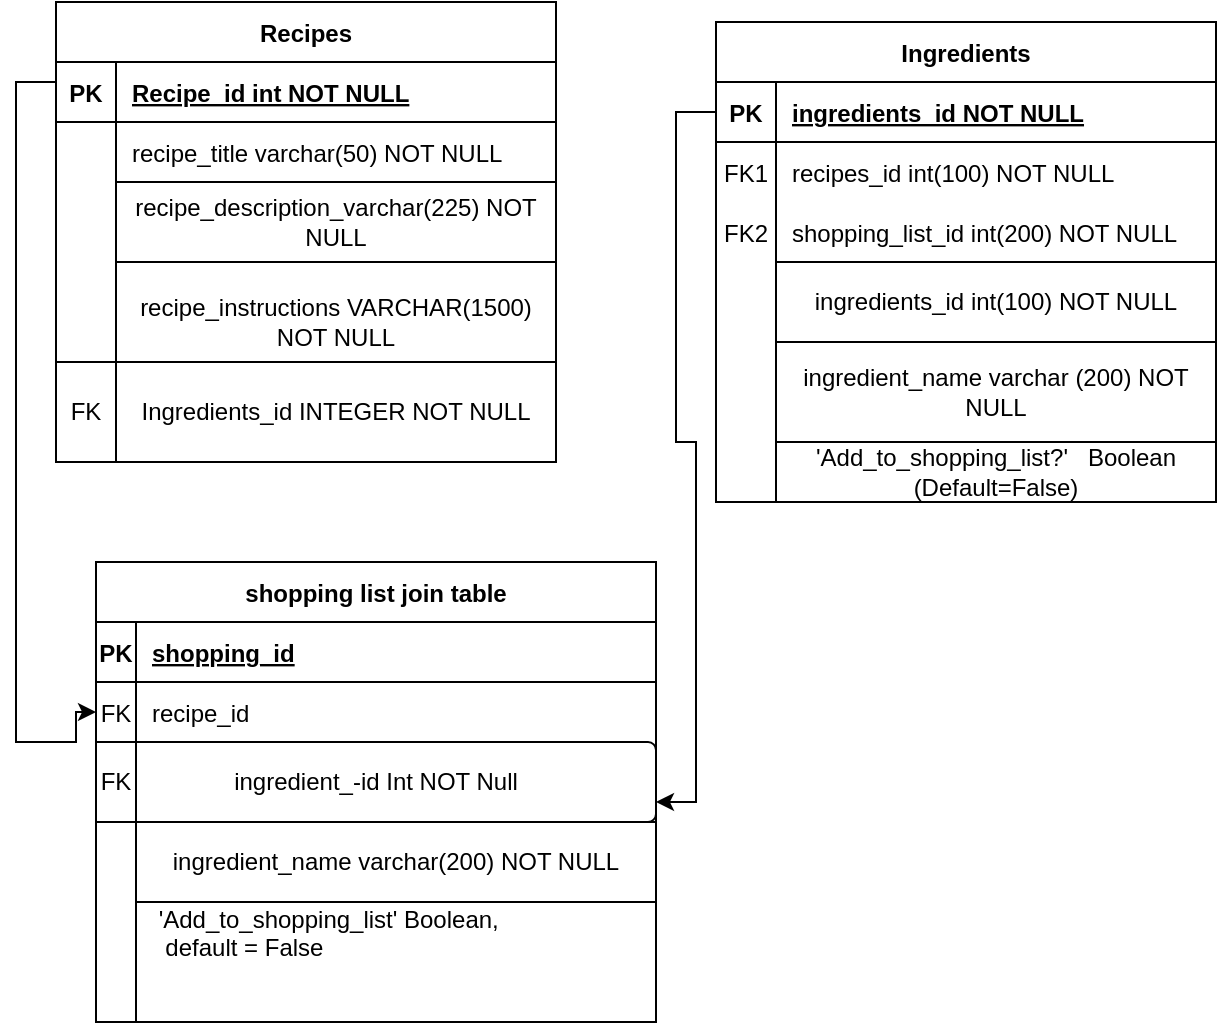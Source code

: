 <mxfile version="16.5.1" type="device"><diagram id="R2lEEEUBdFMjLlhIrx00" name="Page-1"><mxGraphModel dx="1038" dy="641" grid="1" gridSize="10" guides="1" tooltips="1" connect="1" arrows="1" fold="1" page="1" pageScale="1" pageWidth="850" pageHeight="1100" math="0" shadow="0" extFonts="Permanent Marker^https://fonts.googleapis.com/css?family=Permanent+Marker"><root><mxCell id="0"/><mxCell id="1" parent="0"/><mxCell id="C-vyLk0tnHw3VtMMgP7b-2" value="Ingredients" style="shape=table;startSize=30;container=1;collapsible=1;childLayout=tableLayout;fixedRows=1;rowLines=0;fontStyle=1;align=center;resizeLast=1;" parent="1" vertex="1"><mxGeometry x="450" y="130" width="250" height="240" as="geometry"/></mxCell><mxCell id="C-vyLk0tnHw3VtMMgP7b-3" value="" style="shape=partialRectangle;collapsible=0;dropTarget=0;pointerEvents=0;fillColor=none;points=[[0,0.5],[1,0.5]];portConstraint=eastwest;top=0;left=0;right=0;bottom=1;" parent="C-vyLk0tnHw3VtMMgP7b-2" vertex="1"><mxGeometry y="30" width="250" height="30" as="geometry"/></mxCell><mxCell id="C-vyLk0tnHw3VtMMgP7b-4" value="PK" style="shape=partialRectangle;overflow=hidden;connectable=0;fillColor=none;top=0;left=0;bottom=0;right=0;fontStyle=1;" parent="C-vyLk0tnHw3VtMMgP7b-3" vertex="1"><mxGeometry width="30" height="30" as="geometry"><mxRectangle width="30" height="30" as="alternateBounds"/></mxGeometry></mxCell><mxCell id="C-vyLk0tnHw3VtMMgP7b-5" value="ingredients_id NOT NULL" style="shape=partialRectangle;overflow=hidden;connectable=0;fillColor=none;top=0;left=0;bottom=0;right=0;align=left;spacingLeft=6;fontStyle=5;" parent="C-vyLk0tnHw3VtMMgP7b-3" vertex="1"><mxGeometry x="30" width="220" height="30" as="geometry"><mxRectangle width="220" height="30" as="alternateBounds"/></mxGeometry></mxCell><mxCell id="C-vyLk0tnHw3VtMMgP7b-6" value="" style="shape=partialRectangle;collapsible=0;dropTarget=0;pointerEvents=0;fillColor=none;points=[[0,0.5],[1,0.5]];portConstraint=eastwest;top=0;left=0;right=0;bottom=0;" parent="C-vyLk0tnHw3VtMMgP7b-2" vertex="1"><mxGeometry y="60" width="250" height="30" as="geometry"/></mxCell><mxCell id="C-vyLk0tnHw3VtMMgP7b-7" value="FK1" style="shape=partialRectangle;overflow=hidden;connectable=0;fillColor=none;top=0;left=0;bottom=0;right=0;" parent="C-vyLk0tnHw3VtMMgP7b-6" vertex="1"><mxGeometry width="30" height="30" as="geometry"><mxRectangle width="30" height="30" as="alternateBounds"/></mxGeometry></mxCell><mxCell id="C-vyLk0tnHw3VtMMgP7b-8" value="recipes_id int(100) NOT NULL" style="shape=partialRectangle;overflow=hidden;connectable=0;fillColor=none;top=0;left=0;bottom=0;right=0;align=left;spacingLeft=6;" parent="C-vyLk0tnHw3VtMMgP7b-6" vertex="1"><mxGeometry x="30" width="220" height="30" as="geometry"><mxRectangle width="220" height="30" as="alternateBounds"/></mxGeometry></mxCell><mxCell id="C-vyLk0tnHw3VtMMgP7b-9" value="" style="shape=partialRectangle;collapsible=0;dropTarget=0;pointerEvents=0;fillColor=none;points=[[0,0.5],[1,0.5]];portConstraint=eastwest;top=0;left=0;right=0;bottom=0;" parent="C-vyLk0tnHw3VtMMgP7b-2" vertex="1"><mxGeometry y="90" width="250" height="30" as="geometry"/></mxCell><mxCell id="C-vyLk0tnHw3VtMMgP7b-10" value="FK2" style="shape=partialRectangle;overflow=hidden;connectable=0;fillColor=none;top=0;left=0;bottom=0;right=0;" parent="C-vyLk0tnHw3VtMMgP7b-9" vertex="1"><mxGeometry width="30" height="30" as="geometry"><mxRectangle width="30" height="30" as="alternateBounds"/></mxGeometry></mxCell><mxCell id="C-vyLk0tnHw3VtMMgP7b-11" value="shopping_list_id int(200) NOT NULL" style="shape=partialRectangle;overflow=hidden;connectable=0;fillColor=none;top=0;left=0;bottom=0;right=0;align=left;spacingLeft=6;" parent="C-vyLk0tnHw3VtMMgP7b-9" vertex="1"><mxGeometry x="30" width="220" height="30" as="geometry"><mxRectangle width="220" height="30" as="alternateBounds"/></mxGeometry></mxCell><mxCell id="99eT8ln6TL_HYYH-qgrW-30" style="edgeStyle=orthogonalEdgeStyle;rounded=0;orthogonalLoop=1;jettySize=auto;html=1;exitX=0;exitY=1;exitDx=0;exitDy=0;entryX=0;entryY=0.5;entryDx=0;entryDy=0;exitPerimeter=0;" parent="1" source="C-vyLk0tnHw3VtMMgP7b-27" target="99eT8ln6TL_HYYH-qgrW-19" edge="1"><mxGeometry relative="1" as="geometry"><mxPoint x="130" y="560" as="targetPoint"/><Array as="points"><mxPoint x="120" y="160"/><mxPoint x="100" y="160"/><mxPoint x="100" y="490"/><mxPoint x="130" y="490"/></Array></mxGeometry></mxCell><mxCell id="C-vyLk0tnHw3VtMMgP7b-23" value="Recipes" style="shape=table;startSize=30;container=1;collapsible=1;childLayout=tableLayout;fixedRows=1;rowLines=0;fontStyle=1;align=center;resizeLast=1;" parent="1" vertex="1"><mxGeometry x="120" y="120" width="250" height="230" as="geometry"/></mxCell><mxCell id="C-vyLk0tnHw3VtMMgP7b-24" value="" style="shape=partialRectangle;collapsible=0;dropTarget=0;pointerEvents=0;fillColor=none;points=[[0,0.5],[1,0.5]];portConstraint=eastwest;top=0;left=0;right=0;bottom=1;" parent="C-vyLk0tnHw3VtMMgP7b-23" vertex="1"><mxGeometry y="30" width="250" height="30" as="geometry"/></mxCell><mxCell id="C-vyLk0tnHw3VtMMgP7b-25" value="PK" style="shape=partialRectangle;overflow=hidden;connectable=0;fillColor=none;top=0;left=0;bottom=0;right=0;fontStyle=1;" parent="C-vyLk0tnHw3VtMMgP7b-24" vertex="1"><mxGeometry width="30" height="30" as="geometry"><mxRectangle width="30" height="30" as="alternateBounds"/></mxGeometry></mxCell><mxCell id="C-vyLk0tnHw3VtMMgP7b-26" value="Recipe_id int NOT NULL " style="shape=partialRectangle;overflow=hidden;connectable=0;fillColor=none;top=0;left=0;bottom=0;right=0;align=left;spacingLeft=6;fontStyle=5;" parent="C-vyLk0tnHw3VtMMgP7b-24" vertex="1"><mxGeometry x="30" width="220" height="30" as="geometry"><mxRectangle width="220" height="30" as="alternateBounds"/></mxGeometry></mxCell><mxCell id="C-vyLk0tnHw3VtMMgP7b-27" value="" style="shape=partialRectangle;collapsible=0;dropTarget=0;pointerEvents=0;fillColor=none;points=[[0,0.5],[1,0.5]];portConstraint=eastwest;top=0;left=0;right=0;bottom=0;" parent="C-vyLk0tnHw3VtMMgP7b-23" vertex="1"><mxGeometry y="60" width="250" height="30" as="geometry"/></mxCell><mxCell id="C-vyLk0tnHw3VtMMgP7b-28" value="" style="shape=partialRectangle;overflow=hidden;connectable=0;fillColor=none;top=0;left=0;bottom=0;right=0;" parent="C-vyLk0tnHw3VtMMgP7b-27" vertex="1"><mxGeometry width="30" height="30" as="geometry"><mxRectangle width="30" height="30" as="alternateBounds"/></mxGeometry></mxCell><mxCell id="C-vyLk0tnHw3VtMMgP7b-29" value="recipe_title varchar(50) NOT NULL" style="shape=partialRectangle;overflow=hidden;connectable=0;fillColor=none;top=0;left=0;bottom=0;right=0;align=left;spacingLeft=6;" parent="C-vyLk0tnHw3VtMMgP7b-27" vertex="1"><mxGeometry x="30" width="220" height="30" as="geometry"><mxRectangle width="220" height="30" as="alternateBounds"/></mxGeometry></mxCell><mxCell id="99eT8ln6TL_HYYH-qgrW-1" value="recipe_description_varchar(225) NOT NULL" style="rounded=0;whiteSpace=wrap;html=1;" parent="1" vertex="1"><mxGeometry x="150" y="210" width="220" height="40" as="geometry"/></mxCell><mxCell id="99eT8ln6TL_HYYH-qgrW-2" value="recipe_instructions VARCHAR(1500) NOT NULL" style="rounded=0;whiteSpace=wrap;html=1;" parent="1" vertex="1"><mxGeometry x="150" y="250" width="220" height="60" as="geometry"/></mxCell><mxCell id="99eT8ln6TL_HYYH-qgrW-3" value="ingredients_id int(100) NOT NULL" style="rounded=0;whiteSpace=wrap;html=1;" parent="1" vertex="1"><mxGeometry x="480" y="250" width="220" height="40" as="geometry"/></mxCell><mxCell id="99eT8ln6TL_HYYH-qgrW-4" value="ingredient_name varchar (200) NOT NULL" style="rounded=0;whiteSpace=wrap;html=1;" parent="1" vertex="1"><mxGeometry x="480" y="290" width="220" height="50" as="geometry"/></mxCell><mxCell id="99eT8ln6TL_HYYH-qgrW-15" value="shopping list join table" style="shape=table;startSize=30;container=1;collapsible=1;childLayout=tableLayout;fixedRows=1;rowLines=0;fontStyle=1;align=center;resizeLast=1;" parent="1" vertex="1"><mxGeometry x="140" y="400" width="280" height="230" as="geometry"/></mxCell><mxCell id="99eT8ln6TL_HYYH-qgrW-16" value="" style="shape=tableRow;horizontal=0;startSize=0;swimlaneHead=0;swimlaneBody=0;fillColor=none;collapsible=0;dropTarget=0;points=[[0,0.5],[1,0.5]];portConstraint=eastwest;top=0;left=0;right=0;bottom=1;" parent="99eT8ln6TL_HYYH-qgrW-15" vertex="1"><mxGeometry y="30" width="280" height="30" as="geometry"/></mxCell><mxCell id="99eT8ln6TL_HYYH-qgrW-17" value="PK" style="shape=partialRectangle;connectable=0;fillColor=none;top=0;left=0;bottom=0;right=0;fontStyle=1;overflow=hidden;" parent="99eT8ln6TL_HYYH-qgrW-16" vertex="1"><mxGeometry width="20" height="30" as="geometry"><mxRectangle width="20" height="30" as="alternateBounds"/></mxGeometry></mxCell><mxCell id="99eT8ln6TL_HYYH-qgrW-18" value="shopping_id" style="shape=partialRectangle;connectable=0;fillColor=none;top=0;left=0;bottom=0;right=0;align=left;spacingLeft=6;fontStyle=5;overflow=hidden;" parent="99eT8ln6TL_HYYH-qgrW-16" vertex="1"><mxGeometry x="20" width="260" height="30" as="geometry"><mxRectangle width="260" height="30" as="alternateBounds"/></mxGeometry></mxCell><mxCell id="99eT8ln6TL_HYYH-qgrW-19" value="" style="shape=tableRow;horizontal=0;startSize=0;swimlaneHead=0;swimlaneBody=0;fillColor=none;collapsible=0;dropTarget=0;points=[[0,0.5],[1,0.5]];portConstraint=eastwest;top=0;left=0;right=0;bottom=0;" parent="99eT8ln6TL_HYYH-qgrW-15" vertex="1"><mxGeometry y="60" width="280" height="30" as="geometry"/></mxCell><mxCell id="99eT8ln6TL_HYYH-qgrW-20" value="FK" style="shape=partialRectangle;connectable=0;fillColor=none;top=0;left=0;bottom=0;right=0;editable=1;overflow=hidden;" parent="99eT8ln6TL_HYYH-qgrW-19" vertex="1"><mxGeometry width="20" height="30" as="geometry"><mxRectangle width="20" height="30" as="alternateBounds"/></mxGeometry></mxCell><mxCell id="99eT8ln6TL_HYYH-qgrW-21" value="recipe_id" style="shape=partialRectangle;connectable=0;fillColor=none;top=0;left=0;bottom=0;right=0;align=left;spacingLeft=6;overflow=hidden;" parent="99eT8ln6TL_HYYH-qgrW-19" vertex="1"><mxGeometry x="20" width="260" height="30" as="geometry"><mxRectangle width="260" height="30" as="alternateBounds"/></mxGeometry></mxCell><mxCell id="99eT8ln6TL_HYYH-qgrW-22" value="" style="shape=tableRow;horizontal=0;startSize=0;swimlaneHead=0;swimlaneBody=0;fillColor=none;collapsible=0;dropTarget=0;points=[[0,0.5],[1,0.5]];portConstraint=eastwest;top=0;left=0;right=0;bottom=0;" parent="99eT8ln6TL_HYYH-qgrW-15" vertex="1"><mxGeometry y="90" width="280" height="50" as="geometry"/></mxCell><mxCell id="99eT8ln6TL_HYYH-qgrW-23" value="" style="shape=partialRectangle;connectable=0;fillColor=none;top=0;left=0;bottom=0;right=0;editable=1;overflow=hidden;" parent="99eT8ln6TL_HYYH-qgrW-22" vertex="1"><mxGeometry width="20" height="50" as="geometry"><mxRectangle width="20" height="50" as="alternateBounds"/></mxGeometry></mxCell><mxCell id="99eT8ln6TL_HYYH-qgrW-24" value="ingredient_id" style="shape=partialRectangle;connectable=0;fillColor=none;top=0;left=0;bottom=0;right=0;align=left;spacingLeft=6;overflow=hidden;" parent="99eT8ln6TL_HYYH-qgrW-22" vertex="1"><mxGeometry x="20" width="260" height="50" as="geometry"><mxRectangle width="260" height="50" as="alternateBounds"/></mxGeometry></mxCell><mxCell id="99eT8ln6TL_HYYH-qgrW-25" value="" style="shape=tableRow;horizontal=0;startSize=0;swimlaneHead=0;swimlaneBody=0;fillColor=none;collapsible=0;dropTarget=0;points=[[0,0.5],[1,0.5]];portConstraint=eastwest;top=0;left=0;right=0;bottom=0;" parent="99eT8ln6TL_HYYH-qgrW-15" vertex="1"><mxGeometry y="140" width="280" height="90" as="geometry"/></mxCell><mxCell id="99eT8ln6TL_HYYH-qgrW-26" value="" style="shape=partialRectangle;connectable=0;fillColor=none;top=0;left=0;bottom=0;right=0;editable=1;overflow=hidden;" parent="99eT8ln6TL_HYYH-qgrW-25" vertex="1"><mxGeometry width="20" height="90" as="geometry"><mxRectangle width="20" height="90" as="alternateBounds"/></mxGeometry></mxCell><mxCell id="99eT8ln6TL_HYYH-qgrW-27" value=" 'Add_to_shopping_list' Boolean, &#10;  default = False" style="shape=partialRectangle;connectable=0;fillColor=none;top=0;left=0;bottom=0;right=0;align=left;spacingLeft=6;overflow=hidden;" parent="99eT8ln6TL_HYYH-qgrW-25" vertex="1"><mxGeometry x="20" width="260" height="90" as="geometry"><mxRectangle width="260" height="90" as="alternateBounds"/></mxGeometry></mxCell><mxCell id="99eT8ln6TL_HYYH-qgrW-32" value="'Add_to_shopping_list?'&amp;nbsp; &amp;nbsp;Boolean (Default=False)" style="rounded=0;whiteSpace=wrap;html=1;" parent="1" vertex="1"><mxGeometry x="480" y="340" width="220" height="30" as="geometry"/></mxCell><mxCell id="-IGd2rt2WHHNGcKqGsq6-1" value="Ingredients_id INTEGER NOT NULL" style="rounded=0;whiteSpace=wrap;html=1;" parent="1" vertex="1"><mxGeometry x="150" y="300" width="220" height="50" as="geometry"/></mxCell><mxCell id="-IGd2rt2WHHNGcKqGsq6-2" value="FK" style="rounded=0;whiteSpace=wrap;html=1;" parent="1" vertex="1"><mxGeometry x="120" y="300" width="30" height="50" as="geometry"/></mxCell><mxCell id="QFjsuE9cHsdNRVakFCk8-25" value="ingredient_name varchar(200) NOT NULL" style="whiteSpace=wrap;html=1;align=center;" vertex="1" parent="1"><mxGeometry x="160" y="530" width="260" height="40" as="geometry"/></mxCell><mxCell id="QFjsuE9cHsdNRVakFCk8-27" value="ingredient_-id Int NOT Null" style="rounded=1;arcSize=10;whiteSpace=wrap;html=1;align=center;" vertex="1" parent="1"><mxGeometry x="140" y="490" width="280" height="40" as="geometry"/></mxCell><mxCell id="QFjsuE9cHsdNRVakFCk8-31" style="edgeStyle=orthogonalEdgeStyle;rounded=0;orthogonalLoop=1;jettySize=auto;html=1;exitX=0;exitY=0.5;exitDx=0;exitDy=0;entryX=1;entryY=0.75;entryDx=0;entryDy=0;" edge="1" parent="1" source="C-vyLk0tnHw3VtMMgP7b-3" target="QFjsuE9cHsdNRVakFCk8-27"><mxGeometry relative="1" as="geometry"/></mxCell><mxCell id="QFjsuE9cHsdNRVakFCk8-37" value="FK" style="whiteSpace=wrap;html=1;align=center;" vertex="1" parent="1"><mxGeometry x="140" y="490" width="20" height="40" as="geometry"/></mxCell></root></mxGraphModel></diagram></mxfile>